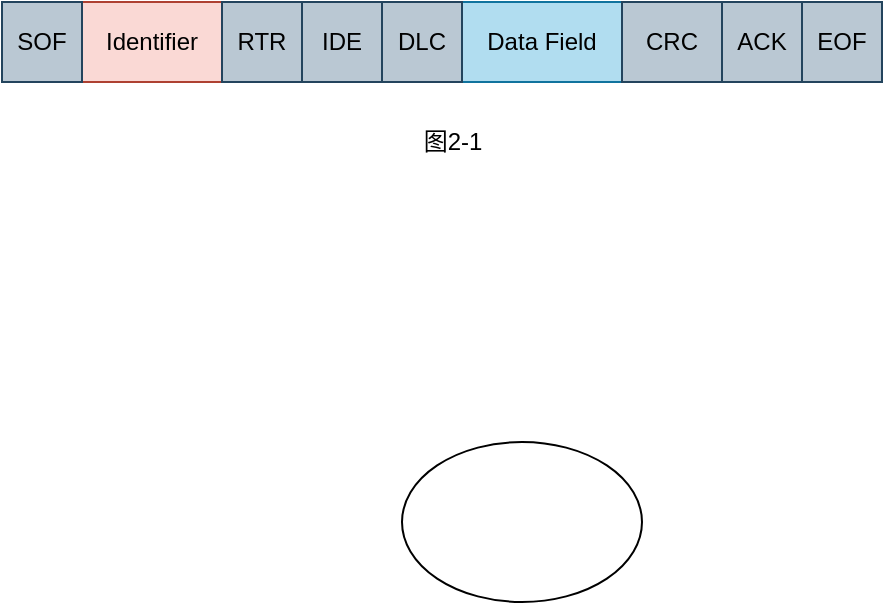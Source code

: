 <mxfile version="14.2.3" type="github">
  <diagram id="bYCMtpQb0P-SUWCextDR" name="Page-1">
    <mxGraphModel dx="1038" dy="580" grid="1" gridSize="10" guides="1" tooltips="1" connect="1" arrows="1" fold="1" page="1" pageScale="1" pageWidth="827" pageHeight="1169" background="none" math="0" shadow="0">
      <root>
        <mxCell id="0" />
        <mxCell id="1" parent="0" />
        <mxCell id="BPRPSgh9D1J7G0OKJMNB-1" value="ACK" style="rounded=0;whiteSpace=wrap;html=1;align=center;fillColor=#bac8d3;strokeColor=#23445d;" vertex="1" parent="1">
          <mxGeometry x="460" y="70" width="40" height="40" as="geometry" />
        </mxCell>
        <mxCell id="BPRPSgh9D1J7G0OKJMNB-2" value="CRC" style="rounded=0;whiteSpace=wrap;html=1;" vertex="1" parent="1">
          <mxGeometry x="410" y="70" width="50" height="40" as="geometry" />
        </mxCell>
        <mxCell id="BPRPSgh9D1J7G0OKJMNB-3" value="Data Field" style="rounded=0;whiteSpace=wrap;html=1;fillColor=#b1ddf0;strokeColor=#10739e;" vertex="1" parent="1">
          <mxGeometry x="330" y="70" width="80" height="40" as="geometry" />
        </mxCell>
        <mxCell id="BPRPSgh9D1J7G0OKJMNB-4" value="DLC" style="rounded=0;whiteSpace=wrap;html=1;" vertex="1" parent="1">
          <mxGeometry x="290" y="70" width="40" height="40" as="geometry" />
        </mxCell>
        <mxCell id="BPRPSgh9D1J7G0OKJMNB-5" value="IDE" style="rounded=0;whiteSpace=wrap;html=1;" vertex="1" parent="1">
          <mxGeometry x="250" y="70" width="40" height="40" as="geometry" />
        </mxCell>
        <mxCell id="BPRPSgh9D1J7G0OKJMNB-6" value="RTR" style="rounded=0;whiteSpace=wrap;html=1;" vertex="1" parent="1">
          <mxGeometry x="210" y="70" width="40" height="40" as="geometry" />
        </mxCell>
        <mxCell id="BPRPSgh9D1J7G0OKJMNB-7" value="Identifier" style="rounded=0;whiteSpace=wrap;html=1;fillColor=#fad9d5;strokeColor=#ae4132;" vertex="1" parent="1">
          <mxGeometry x="140" y="70" width="70" height="40" as="geometry" />
        </mxCell>
        <mxCell id="BPRPSgh9D1J7G0OKJMNB-8" value="SOF" style="rounded=0;whiteSpace=wrap;html=1;fillColor=#bac8d3;strokeColor=#23445d;" vertex="1" parent="1">
          <mxGeometry x="100" y="70" width="40" height="40" as="geometry" />
        </mxCell>
        <mxCell id="BPRPSgh9D1J7G0OKJMNB-9" value="EOF" style="rounded=0;whiteSpace=wrap;html=1;fillColor=#bac8d3;strokeColor=#23445d;" vertex="1" parent="1">
          <mxGeometry x="500" y="70" width="40" height="40" as="geometry" />
        </mxCell>
        <mxCell id="BPRPSgh9D1J7G0OKJMNB-11" value="RTR" style="rounded=0;whiteSpace=wrap;html=1;fillColor=#bac8d3;strokeColor=#23445d;" vertex="1" parent="1">
          <mxGeometry x="210" y="70" width="40" height="40" as="geometry" />
        </mxCell>
        <mxCell id="BPRPSgh9D1J7G0OKJMNB-12" value="IDE" style="rounded=0;whiteSpace=wrap;html=1;fillColor=#bac8d3;strokeColor=#23445d;" vertex="1" parent="1">
          <mxGeometry x="250" y="70" width="40" height="40" as="geometry" />
        </mxCell>
        <mxCell id="BPRPSgh9D1J7G0OKJMNB-13" value="DLC" style="rounded=0;whiteSpace=wrap;html=1;fillColor=#bac8d3;strokeColor=#23445d;" vertex="1" parent="1">
          <mxGeometry x="290" y="70" width="40" height="40" as="geometry" />
        </mxCell>
        <mxCell id="BPRPSgh9D1J7G0OKJMNB-14" value="CRC" style="rounded=0;whiteSpace=wrap;html=1;fillColor=#bac8d3;strokeColor=#23445d;" vertex="1" parent="1">
          <mxGeometry x="410" y="70" width="50" height="40" as="geometry" />
        </mxCell>
        <mxCell id="BPRPSgh9D1J7G0OKJMNB-15" value="图2-1" style="text;html=1;align=center;verticalAlign=middle;resizable=0;points=[];autosize=1;" vertex="1" parent="1">
          <mxGeometry x="300" y="130" width="50" height="20" as="geometry" />
        </mxCell>
        <mxCell id="BPRPSgh9D1J7G0OKJMNB-17" value="" style="ellipse;whiteSpace=wrap;html=1;" vertex="1" parent="1">
          <mxGeometry x="300" y="290" width="120" height="80" as="geometry" />
        </mxCell>
      </root>
    </mxGraphModel>
  </diagram>
</mxfile>
